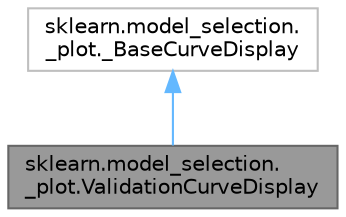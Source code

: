 digraph "sklearn.model_selection._plot.ValidationCurveDisplay"
{
 // LATEX_PDF_SIZE
  bgcolor="transparent";
  edge [fontname=Helvetica,fontsize=10,labelfontname=Helvetica,labelfontsize=10];
  node [fontname=Helvetica,fontsize=10,shape=box,height=0.2,width=0.4];
  Node1 [id="Node000001",label="sklearn.model_selection.\l_plot.ValidationCurveDisplay",height=0.2,width=0.4,color="gray40", fillcolor="grey60", style="filled", fontcolor="black",tooltip=" "];
  Node2 -> Node1 [id="edge2_Node000001_Node000002",dir="back",color="steelblue1",style="solid",tooltip=" "];
  Node2 [id="Node000002",label="sklearn.model_selection.\l_plot._BaseCurveDisplay",height=0.2,width=0.4,color="grey75", fillcolor="white", style="filled",URL="$de/d45/classsklearn_1_1model__selection_1_1__plot_1_1__BaseCurveDisplay.html",tooltip=" "];
}
